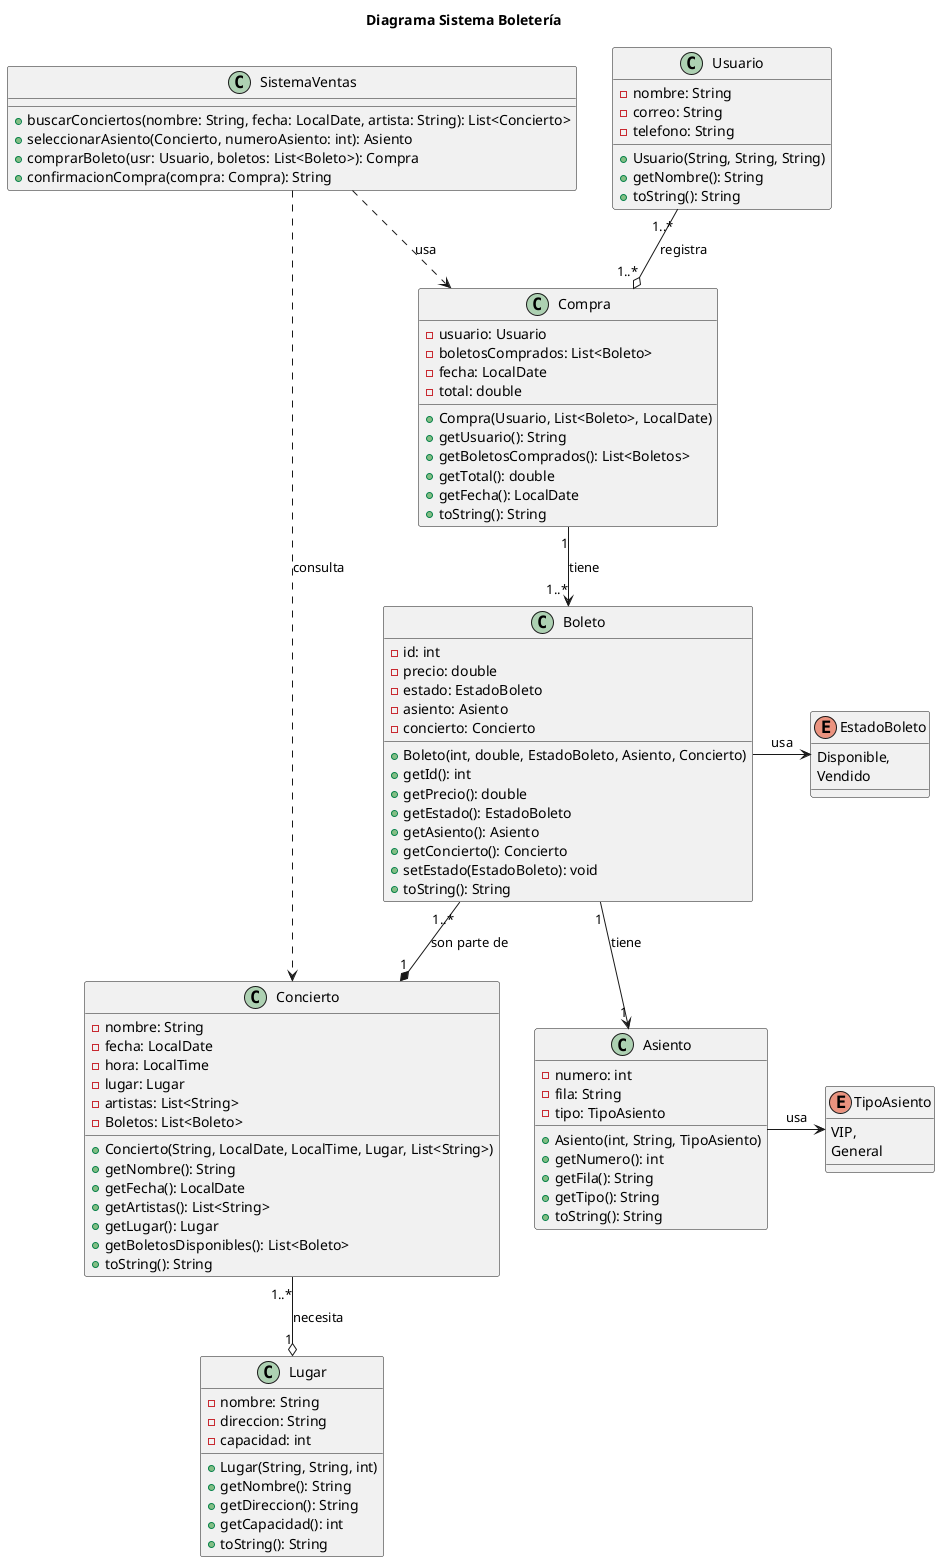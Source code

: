 @startuml Diagrama 2
title Diagrama Sistema Boletería

class Usuario{
    -nombre: String
    -correo: String
    -telefono: String
    +Usuario(String, String, String)
    +getNombre(): String
    +toString(): String
}

class Concierto{
    -nombre: String
    -fecha: LocalDate
    -hora: LocalTime
    -lugar: Lugar
    -artistas: List<String>
    -Boletos: List<Boleto>
    +Concierto(String, LocalDate, LocalTime, Lugar, List<String>)
    +getNombre(): String
    +getFecha(): LocalDate
    +getArtistas(): List<String>
    +getLugar(): Lugar
    +getBoletosDisponibles(): List<Boleto>
    +toString(): String
}

enum EstadoBoleto{
    Disponible,
    Vendido
}

class Boleto{
    -id: int
    -precio: double
    -estado: EstadoBoleto
    -asiento: Asiento
    -concierto: Concierto
    +Boleto(int, double, EstadoBoleto, Asiento, Concierto)
    +getId(): int
    +getPrecio(): double
    +getEstado(): EstadoBoleto
    +getAsiento(): Asiento
    +getConcierto(): Concierto
    +setEstado(EstadoBoleto): void
    +toString(): String
}

class Lugar{
    -nombre: String
    -direccion: String
    -capacidad: int
    +Lugar(String, String, int)
    +getNombre(): String
    +getDireccion(): String
    +getCapacidad(): int
    +toString(): String
}

enum TipoAsiento {
    VIP,
    General
}

class Asiento{
    -numero: int
    -fila: String
    -tipo: TipoAsiento
    +Asiento(int, String, TipoAsiento)
    +getNumero(): int
    +getFila(): String
    +getTipo(): String
    +toString(): String
}


class Compra{
    -usuario: Usuario
    -boletosComprados: List<Boleto>
    -fecha: LocalDate
    -total: double
    +Compra(Usuario, List<Boleto>, LocalDate)
    +getUsuario(): String
    +getBoletosComprados(): List<Boletos>
    +getTotal(): double
    +getFecha(): LocalDate
    +toString(): String
}

class SistemaVentas{
    +buscarConciertos(nombre: String, fecha: LocalDate, artista: String): List<Concierto>
    +seleccionarAsiento(Concierto, numeroAsiento: int): Asiento
    +comprarBoleto(usr: Usuario, boletos: List<Boleto>): Compra
    +confirmacionCompra(compra: Compra): String
}   

Boleto -> EstadoBoleto: usa
Asiento -> TipoAsiento: usa


SistemaVentas ..> Compra: usa
SistemaVentas ..> Concierto: consulta

Usuario "1..*" --o "1..*" Compra: registra
Compra "1" --> "1..*" Boleto: tiene
Boleto "1..*" --* "1" Concierto: son parte de
Concierto "1..*" --o "1" Lugar: necesita
Boleto "1" --> "1" Asiento: tiene
@enduml